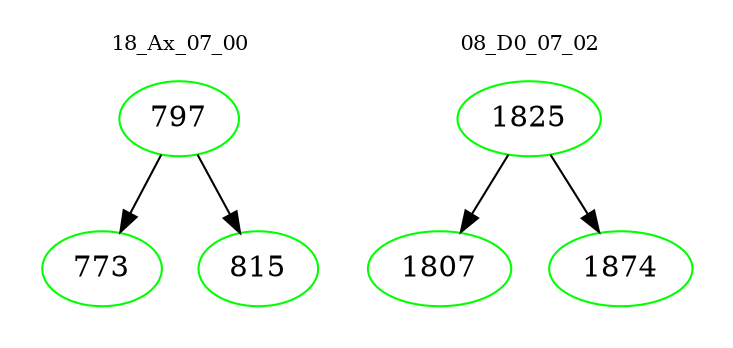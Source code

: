 digraph{
subgraph cluster_0 {
color = white
label = "18_Ax_07_00";
fontsize=10;
T0_797 [label="797", color="green"]
T0_797 -> T0_773 [color="black"]
T0_773 [label="773", color="green"]
T0_797 -> T0_815 [color="black"]
T0_815 [label="815", color="green"]
}
subgraph cluster_1 {
color = white
label = "08_D0_07_02";
fontsize=10;
T1_1825 [label="1825", color="green"]
T1_1825 -> T1_1807 [color="black"]
T1_1807 [label="1807", color="green"]
T1_1825 -> T1_1874 [color="black"]
T1_1874 [label="1874", color="green"]
}
}
